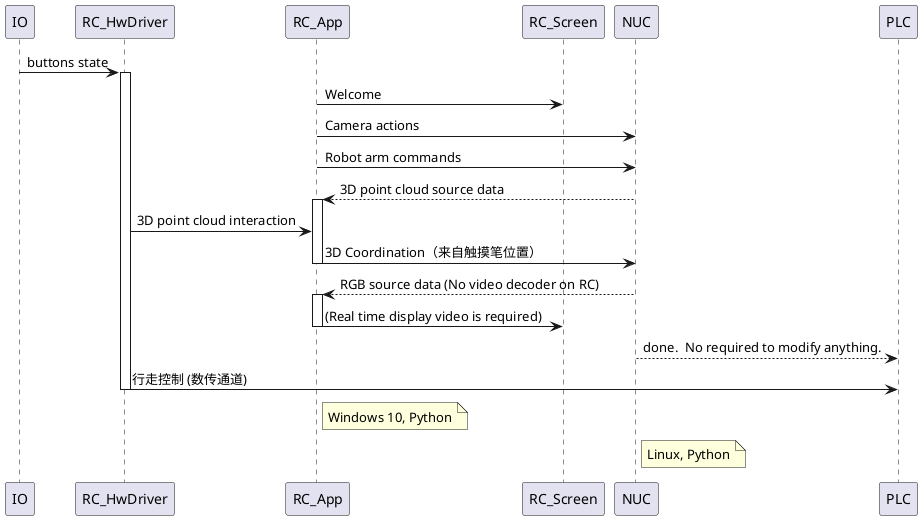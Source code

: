 @startuml

IO -> RC_HwDriver: buttons state
activate RC_HwDriver
RC_App -> RC_Screen: Welcome
RC_App -> NUC: Camera actions
RC_App -> NUC: Robot arm commands

RC_App <-- NUC: 3D point cloud source data
activate RC_App

RC_HwDriver -> RC_App: 3D point cloud interaction
RC_App -> NUC: 3D Coordination（来自触摸笔位置）
deactivate RC_App

RC_App <-- NUC: RGB source data (No video decoder on RC)
activate RC_App
RC_App -> RC_Screen: (Real time display video is required)
deactivate RC_App

NUC ---> PLC: done.  No required to modify anything.

RC_HwDriver -> PLC: 行走控制 (数传通道)
note right of RC_App: Windows 10, Python
note right of NUC: Linux, Python
deactivate RC_HwDriver

@enduml